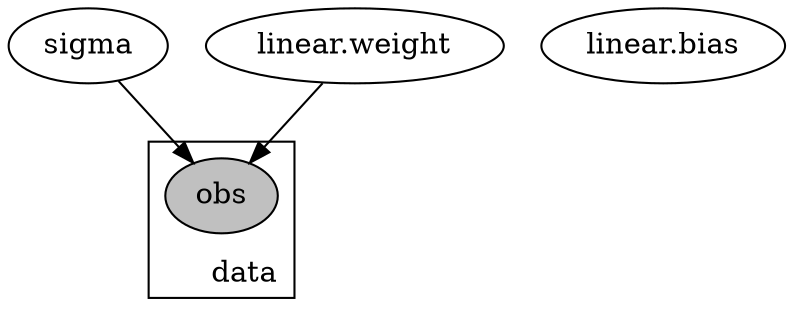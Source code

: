 digraph {
	sigma [label=sigma fillcolor=white shape=ellipse style=filled]
	"linear.weight" [label="linear.weight" fillcolor=white shape=ellipse style=filled]
	"linear.bias" [label="linear.bias" fillcolor=white shape=ellipse style=filled]
	subgraph cluster_data {
		label=data labeljust=r labelloc=b
		obs [label=obs fillcolor=grey shape=ellipse style=filled]
	}
	"linear.weight" -> obs
	sigma -> obs
}
